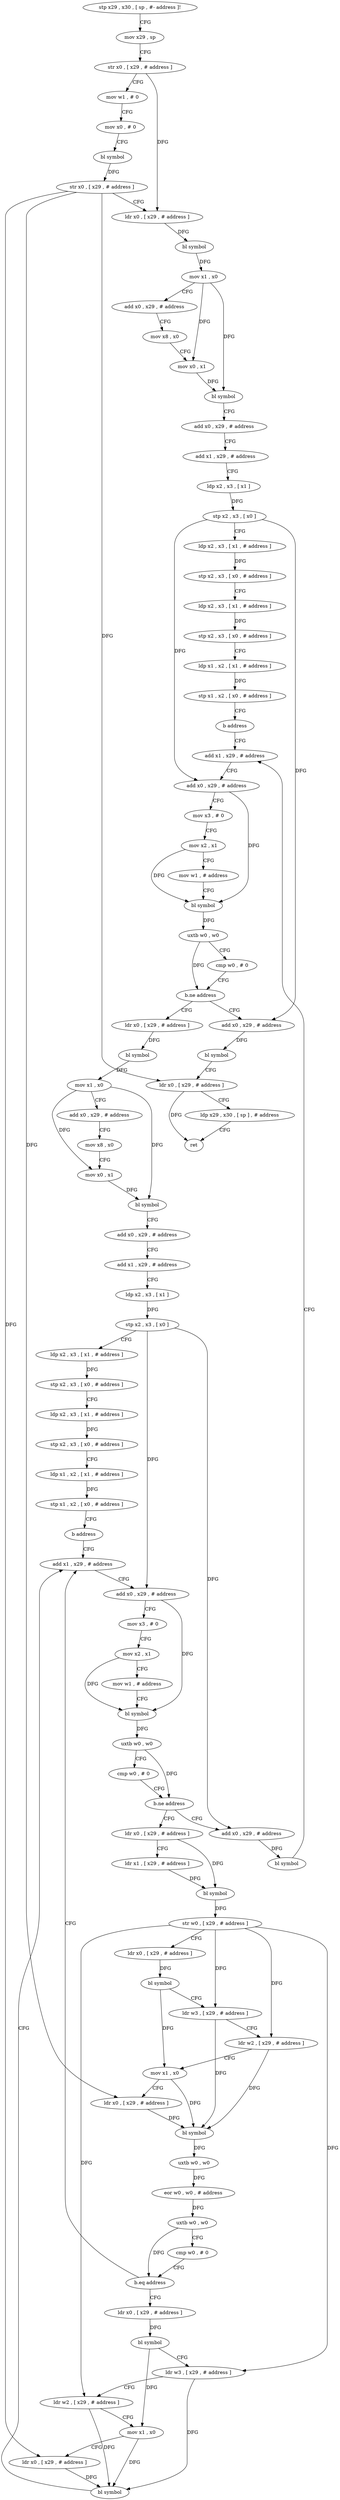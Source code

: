 digraph "func" {
"4221428" [label = "stp x29 , x30 , [ sp , #- address ]!" ]
"4221432" [label = "mov x29 , sp" ]
"4221436" [label = "str x0 , [ x29 , # address ]" ]
"4221440" [label = "mov w1 , # 0" ]
"4221444" [label = "mov x0 , # 0" ]
"4221448" [label = "bl symbol" ]
"4221452" [label = "str x0 , [ x29 , # address ]" ]
"4221456" [label = "ldr x0 , [ x29 , # address ]" ]
"4221460" [label = "bl symbol" ]
"4221464" [label = "mov x1 , x0" ]
"4221468" [label = "add x0 , x29 , # address" ]
"4221472" [label = "mov x8 , x0" ]
"4221476" [label = "mov x0 , x1" ]
"4221480" [label = "bl symbol" ]
"4221484" [label = "add x0 , x29 , # address" ]
"4221488" [label = "add x1 , x29 , # address" ]
"4221492" [label = "ldp x2 , x3 , [ x1 ]" ]
"4221496" [label = "stp x2 , x3 , [ x0 ]" ]
"4221500" [label = "ldp x2 , x3 , [ x1 , # address ]" ]
"4221504" [label = "stp x2 , x3 , [ x0 , # address ]" ]
"4221508" [label = "ldp x2 , x3 , [ x1 , # address ]" ]
"4221512" [label = "stp x2 , x3 , [ x0 , # address ]" ]
"4221516" [label = "ldp x1 , x2 , [ x1 , # address ]" ]
"4221520" [label = "stp x1 , x2 , [ x0 , # address ]" ]
"4221524" [label = "b address" ]
"4221736" [label = "add x1 , x29 , # address" ]
"4221740" [label = "add x0 , x29 , # address" ]
"4221744" [label = "mov x3 , # 0" ]
"4221748" [label = "mov x2 , x1" ]
"4221752" [label = "mov w1 , # address" ]
"4221756" [label = "bl symbol" ]
"4221760" [label = "uxtb w0 , w0" ]
"4221764" [label = "cmp w0 , # 0" ]
"4221768" [label = "b.ne address" ]
"4221528" [label = "ldr x0 , [ x29 , # address ]" ]
"4221772" [label = "add x0 , x29 , # address" ]
"4221532" [label = "bl symbol" ]
"4221536" [label = "mov x1 , x0" ]
"4221540" [label = "add x0 , x29 , # address" ]
"4221544" [label = "mov x8 , x0" ]
"4221548" [label = "mov x0 , x1" ]
"4221552" [label = "bl symbol" ]
"4221556" [label = "add x0 , x29 , # address" ]
"4221560" [label = "add x1 , x29 , # address" ]
"4221564" [label = "ldp x2 , x3 , [ x1 ]" ]
"4221568" [label = "stp x2 , x3 , [ x0 ]" ]
"4221572" [label = "ldp x2 , x3 , [ x1 , # address ]" ]
"4221576" [label = "stp x2 , x3 , [ x0 , # address ]" ]
"4221580" [label = "ldp x2 , x3 , [ x1 , # address ]" ]
"4221584" [label = "stp x2 , x3 , [ x0 , # address ]" ]
"4221588" [label = "ldp x1 , x2 , [ x1 , # address ]" ]
"4221592" [label = "stp x1 , x2 , [ x0 , # address ]" ]
"4221596" [label = "b address" ]
"4221692" [label = "add x1 , x29 , # address" ]
"4221776" [label = "bl symbol" ]
"4221780" [label = "ldr x0 , [ x29 , # address ]" ]
"4221784" [label = "ldp x29 , x30 , [ sp ] , # address" ]
"4221788" [label = "ret" ]
"4221696" [label = "add x0 , x29 , # address" ]
"4221700" [label = "mov x3 , # 0" ]
"4221704" [label = "mov x2 , x1" ]
"4221708" [label = "mov w1 , # address" ]
"4221712" [label = "bl symbol" ]
"4221716" [label = "uxtb w0 , w0" ]
"4221720" [label = "cmp w0 , # 0" ]
"4221724" [label = "b.ne address" ]
"4221600" [label = "ldr x0 , [ x29 , # address ]" ]
"4221728" [label = "add x0 , x29 , # address" ]
"4221604" [label = "ldr x1 , [ x29 , # address ]" ]
"4221608" [label = "bl symbol" ]
"4221612" [label = "str w0 , [ x29 , # address ]" ]
"4221616" [label = "ldr x0 , [ x29 , # address ]" ]
"4221620" [label = "bl symbol" ]
"4221624" [label = "ldr w3 , [ x29 , # address ]" ]
"4221628" [label = "ldr w2 , [ x29 , # address ]" ]
"4221632" [label = "mov x1 , x0" ]
"4221636" [label = "ldr x0 , [ x29 , # address ]" ]
"4221640" [label = "bl symbol" ]
"4221644" [label = "uxtb w0 , w0" ]
"4221648" [label = "eor w0 , w0 , # address" ]
"4221652" [label = "uxtb w0 , w0" ]
"4221656" [label = "cmp w0 , # 0" ]
"4221660" [label = "b.eq address" ]
"4221664" [label = "ldr x0 , [ x29 , # address ]" ]
"4221732" [label = "bl symbol" ]
"4221668" [label = "bl symbol" ]
"4221672" [label = "ldr w3 , [ x29 , # address ]" ]
"4221676" [label = "ldr w2 , [ x29 , # address ]" ]
"4221680" [label = "mov x1 , x0" ]
"4221684" [label = "ldr x0 , [ x29 , # address ]" ]
"4221688" [label = "bl symbol" ]
"4221428" -> "4221432" [ label = "CFG" ]
"4221432" -> "4221436" [ label = "CFG" ]
"4221436" -> "4221440" [ label = "CFG" ]
"4221436" -> "4221456" [ label = "DFG" ]
"4221440" -> "4221444" [ label = "CFG" ]
"4221444" -> "4221448" [ label = "CFG" ]
"4221448" -> "4221452" [ label = "DFG" ]
"4221452" -> "4221456" [ label = "CFG" ]
"4221452" -> "4221780" [ label = "DFG" ]
"4221452" -> "4221636" [ label = "DFG" ]
"4221452" -> "4221684" [ label = "DFG" ]
"4221456" -> "4221460" [ label = "DFG" ]
"4221460" -> "4221464" [ label = "DFG" ]
"4221464" -> "4221468" [ label = "CFG" ]
"4221464" -> "4221476" [ label = "DFG" ]
"4221464" -> "4221480" [ label = "DFG" ]
"4221468" -> "4221472" [ label = "CFG" ]
"4221472" -> "4221476" [ label = "CFG" ]
"4221476" -> "4221480" [ label = "DFG" ]
"4221480" -> "4221484" [ label = "CFG" ]
"4221484" -> "4221488" [ label = "CFG" ]
"4221488" -> "4221492" [ label = "CFG" ]
"4221492" -> "4221496" [ label = "DFG" ]
"4221496" -> "4221500" [ label = "CFG" ]
"4221496" -> "4221740" [ label = "DFG" ]
"4221496" -> "4221772" [ label = "DFG" ]
"4221500" -> "4221504" [ label = "DFG" ]
"4221504" -> "4221508" [ label = "CFG" ]
"4221508" -> "4221512" [ label = "DFG" ]
"4221512" -> "4221516" [ label = "CFG" ]
"4221516" -> "4221520" [ label = "DFG" ]
"4221520" -> "4221524" [ label = "CFG" ]
"4221524" -> "4221736" [ label = "CFG" ]
"4221736" -> "4221740" [ label = "CFG" ]
"4221740" -> "4221744" [ label = "CFG" ]
"4221740" -> "4221756" [ label = "DFG" ]
"4221744" -> "4221748" [ label = "CFG" ]
"4221748" -> "4221752" [ label = "CFG" ]
"4221748" -> "4221756" [ label = "DFG" ]
"4221752" -> "4221756" [ label = "CFG" ]
"4221756" -> "4221760" [ label = "DFG" ]
"4221760" -> "4221764" [ label = "CFG" ]
"4221760" -> "4221768" [ label = "DFG" ]
"4221764" -> "4221768" [ label = "CFG" ]
"4221768" -> "4221528" [ label = "CFG" ]
"4221768" -> "4221772" [ label = "CFG" ]
"4221528" -> "4221532" [ label = "DFG" ]
"4221772" -> "4221776" [ label = "DFG" ]
"4221532" -> "4221536" [ label = "DFG" ]
"4221536" -> "4221540" [ label = "CFG" ]
"4221536" -> "4221548" [ label = "DFG" ]
"4221536" -> "4221552" [ label = "DFG" ]
"4221540" -> "4221544" [ label = "CFG" ]
"4221544" -> "4221548" [ label = "CFG" ]
"4221548" -> "4221552" [ label = "DFG" ]
"4221552" -> "4221556" [ label = "CFG" ]
"4221556" -> "4221560" [ label = "CFG" ]
"4221560" -> "4221564" [ label = "CFG" ]
"4221564" -> "4221568" [ label = "DFG" ]
"4221568" -> "4221572" [ label = "CFG" ]
"4221568" -> "4221696" [ label = "DFG" ]
"4221568" -> "4221728" [ label = "DFG" ]
"4221572" -> "4221576" [ label = "DFG" ]
"4221576" -> "4221580" [ label = "CFG" ]
"4221580" -> "4221584" [ label = "DFG" ]
"4221584" -> "4221588" [ label = "CFG" ]
"4221588" -> "4221592" [ label = "DFG" ]
"4221592" -> "4221596" [ label = "CFG" ]
"4221596" -> "4221692" [ label = "CFG" ]
"4221692" -> "4221696" [ label = "CFG" ]
"4221776" -> "4221780" [ label = "CFG" ]
"4221780" -> "4221784" [ label = "CFG" ]
"4221780" -> "4221788" [ label = "DFG" ]
"4221784" -> "4221788" [ label = "CFG" ]
"4221696" -> "4221700" [ label = "CFG" ]
"4221696" -> "4221712" [ label = "DFG" ]
"4221700" -> "4221704" [ label = "CFG" ]
"4221704" -> "4221708" [ label = "CFG" ]
"4221704" -> "4221712" [ label = "DFG" ]
"4221708" -> "4221712" [ label = "CFG" ]
"4221712" -> "4221716" [ label = "DFG" ]
"4221716" -> "4221720" [ label = "CFG" ]
"4221716" -> "4221724" [ label = "DFG" ]
"4221720" -> "4221724" [ label = "CFG" ]
"4221724" -> "4221600" [ label = "CFG" ]
"4221724" -> "4221728" [ label = "CFG" ]
"4221600" -> "4221604" [ label = "CFG" ]
"4221600" -> "4221608" [ label = "DFG" ]
"4221728" -> "4221732" [ label = "DFG" ]
"4221604" -> "4221608" [ label = "DFG" ]
"4221608" -> "4221612" [ label = "DFG" ]
"4221612" -> "4221616" [ label = "CFG" ]
"4221612" -> "4221624" [ label = "DFG" ]
"4221612" -> "4221628" [ label = "DFG" ]
"4221612" -> "4221672" [ label = "DFG" ]
"4221612" -> "4221676" [ label = "DFG" ]
"4221616" -> "4221620" [ label = "DFG" ]
"4221620" -> "4221624" [ label = "CFG" ]
"4221620" -> "4221632" [ label = "DFG" ]
"4221624" -> "4221628" [ label = "CFG" ]
"4221624" -> "4221640" [ label = "DFG" ]
"4221628" -> "4221632" [ label = "CFG" ]
"4221628" -> "4221640" [ label = "DFG" ]
"4221632" -> "4221636" [ label = "CFG" ]
"4221632" -> "4221640" [ label = "DFG" ]
"4221636" -> "4221640" [ label = "DFG" ]
"4221640" -> "4221644" [ label = "DFG" ]
"4221644" -> "4221648" [ label = "DFG" ]
"4221648" -> "4221652" [ label = "DFG" ]
"4221652" -> "4221656" [ label = "CFG" ]
"4221652" -> "4221660" [ label = "DFG" ]
"4221656" -> "4221660" [ label = "CFG" ]
"4221660" -> "4221692" [ label = "CFG" ]
"4221660" -> "4221664" [ label = "CFG" ]
"4221664" -> "4221668" [ label = "DFG" ]
"4221732" -> "4221736" [ label = "CFG" ]
"4221668" -> "4221672" [ label = "CFG" ]
"4221668" -> "4221680" [ label = "DFG" ]
"4221672" -> "4221676" [ label = "CFG" ]
"4221672" -> "4221688" [ label = "DFG" ]
"4221676" -> "4221680" [ label = "CFG" ]
"4221676" -> "4221688" [ label = "DFG" ]
"4221680" -> "4221684" [ label = "CFG" ]
"4221680" -> "4221688" [ label = "DFG" ]
"4221684" -> "4221688" [ label = "DFG" ]
"4221688" -> "4221692" [ label = "CFG" ]
}
